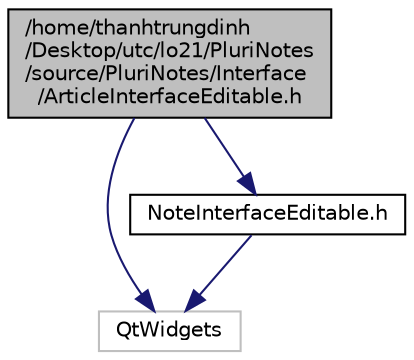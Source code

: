 digraph "/home/thanhtrungdinh/Desktop/utc/lo21/PluriNotes/source/PluriNotes/Interface/ArticleInterfaceEditable.h"
{
  edge [fontname="Helvetica",fontsize="10",labelfontname="Helvetica",labelfontsize="10"];
  node [fontname="Helvetica",fontsize="10",shape=record];
  Node1 [label="/home/thanhtrungdinh\l/Desktop/utc/lo21/PluriNotes\l/source/PluriNotes/Interface\l/ArticleInterfaceEditable.h",height=0.2,width=0.4,color="black", fillcolor="grey75", style="filled", fontcolor="black"];
  Node1 -> Node2 [color="midnightblue",fontsize="10",style="solid"];
  Node2 [label="QtWidgets",height=0.2,width=0.4,color="grey75", fillcolor="white", style="filled"];
  Node1 -> Node3 [color="midnightblue",fontsize="10",style="solid"];
  Node3 [label="NoteInterfaceEditable.h",height=0.2,width=0.4,color="black", fillcolor="white", style="filled",URL="$NoteInterfaceEditable_8h.html"];
  Node3 -> Node2 [color="midnightblue",fontsize="10",style="solid"];
}

